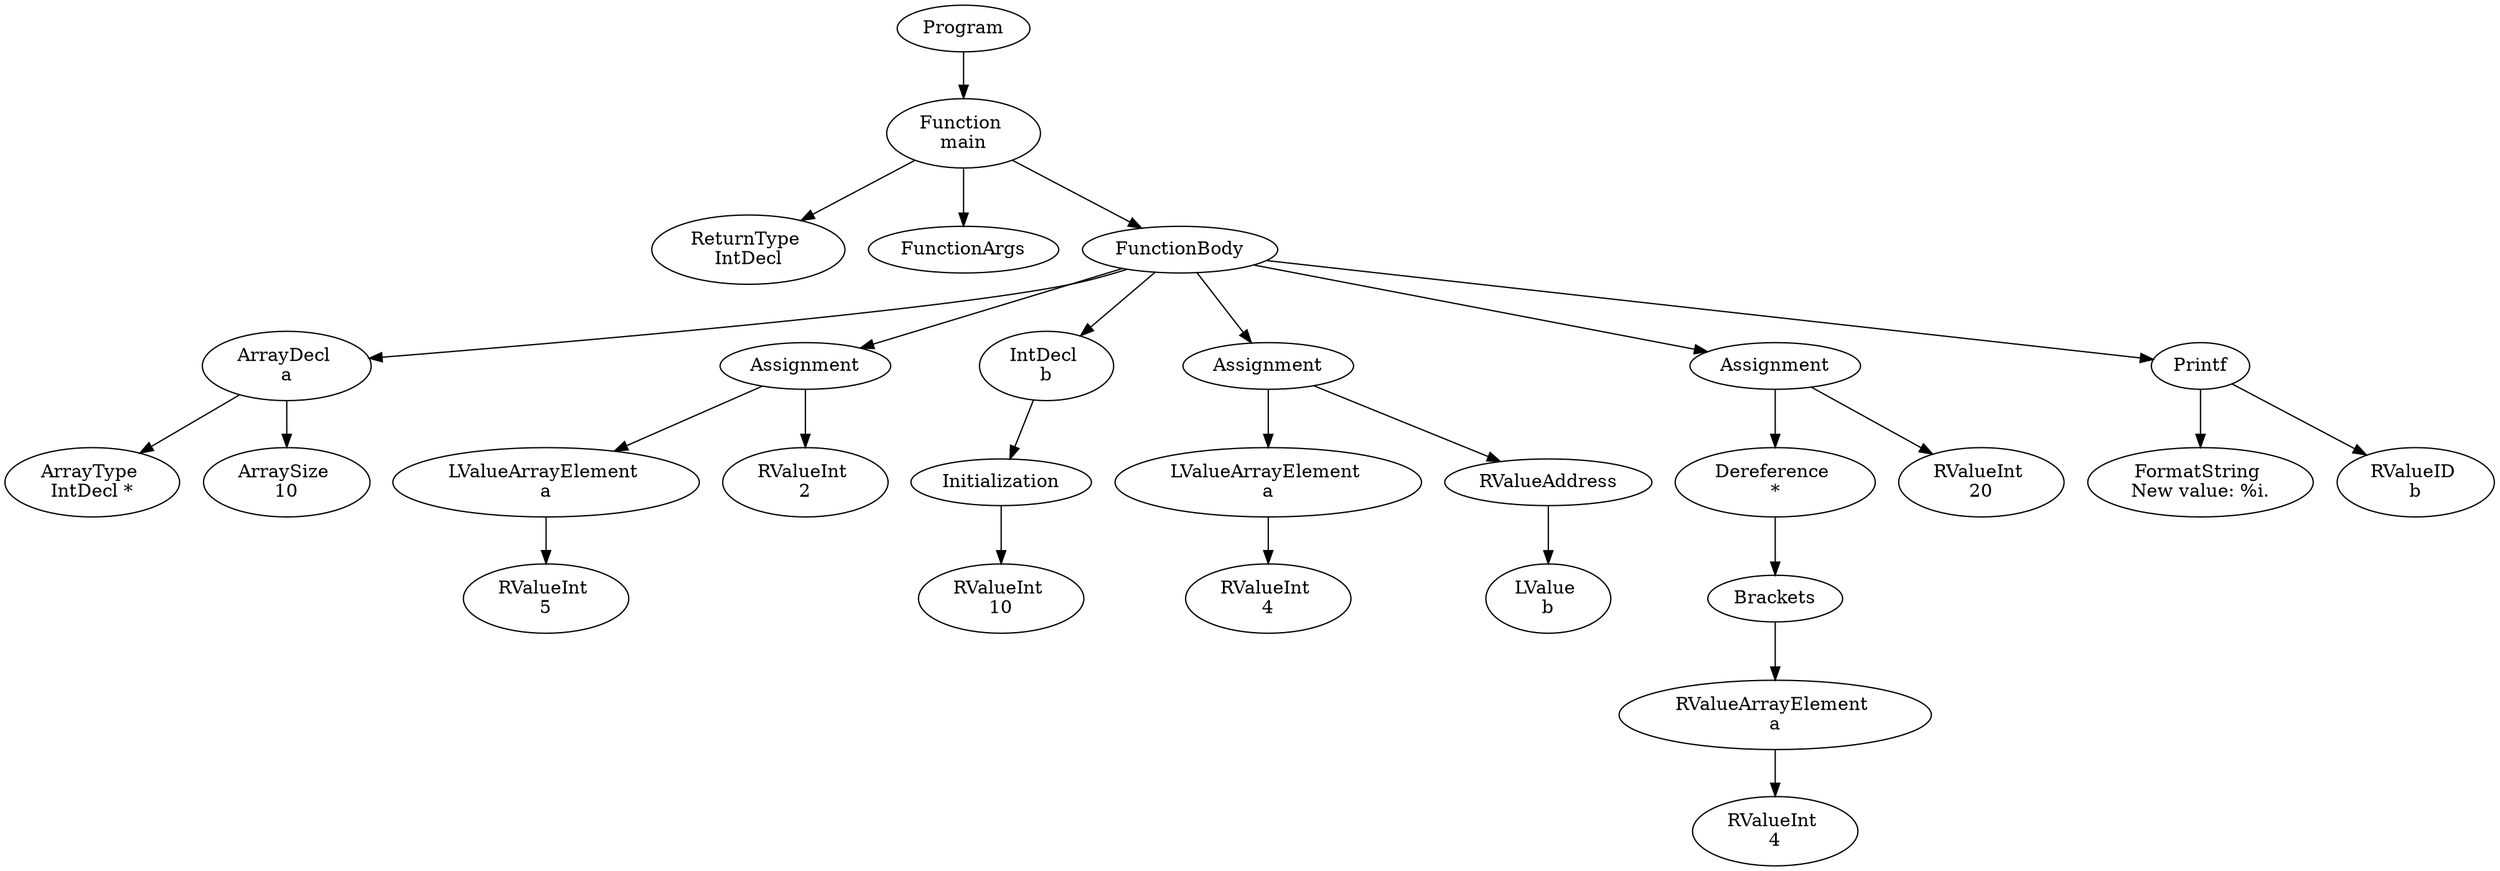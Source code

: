 digraph AST {
1 [label="Program"];
2 [label="Function \nmain"];
3 [label="ReturnType \nIntDecl"];
4 [label="FunctionArgs"];
5 [label="FunctionBody"];
6 [label="ArrayDecl \na"];
7 [label="ArrayType \nIntDecl *"];
8 [label="ArraySize \n10"];
6 -> 7;
6 -> 8;
9 [label="Assignment"];
10 [label="LValueArrayElement \na"];
11 [label="RValueInt \n5"];
10 -> 11;
12 [label="RValueInt \n2"];
9 -> 10;
9 -> 12;
13 [label="IntDecl \nb"];
14 [label="Initialization"];
15 [label="RValueInt \n10"];
14 -> 15;
13 -> 14;
16 [label="Assignment"];
17 [label="LValueArrayElement \na"];
18 [label="RValueInt \n4"];
17 -> 18;
19 [label="RValueAddress"];
20 [label="LValue \nb"];
19 -> 20;
16 -> 17;
16 -> 19;
21 [label="Assignment"];
22 [label="Dereference \n*"];
23 [label="Brackets"];
24 [label="RValueArrayElement \na"];
25 [label="RValueInt \n4"];
24 -> 25;
23 -> 24;
22 -> 23;
26 [label="RValueInt \n20"];
21 -> 22;
21 -> 26;
27 [label="Printf"];
28 [label="FormatString \nNew value: %i.\n"];
29 [label="RValueID \nb"];
27 -> 28;
27 -> 29;
5 -> 6;
5 -> 9;
5 -> 13;
5 -> 16;
5 -> 21;
5 -> 27;
2 -> 3;
2 -> 4;
2 -> 5;
1 -> 2;
}